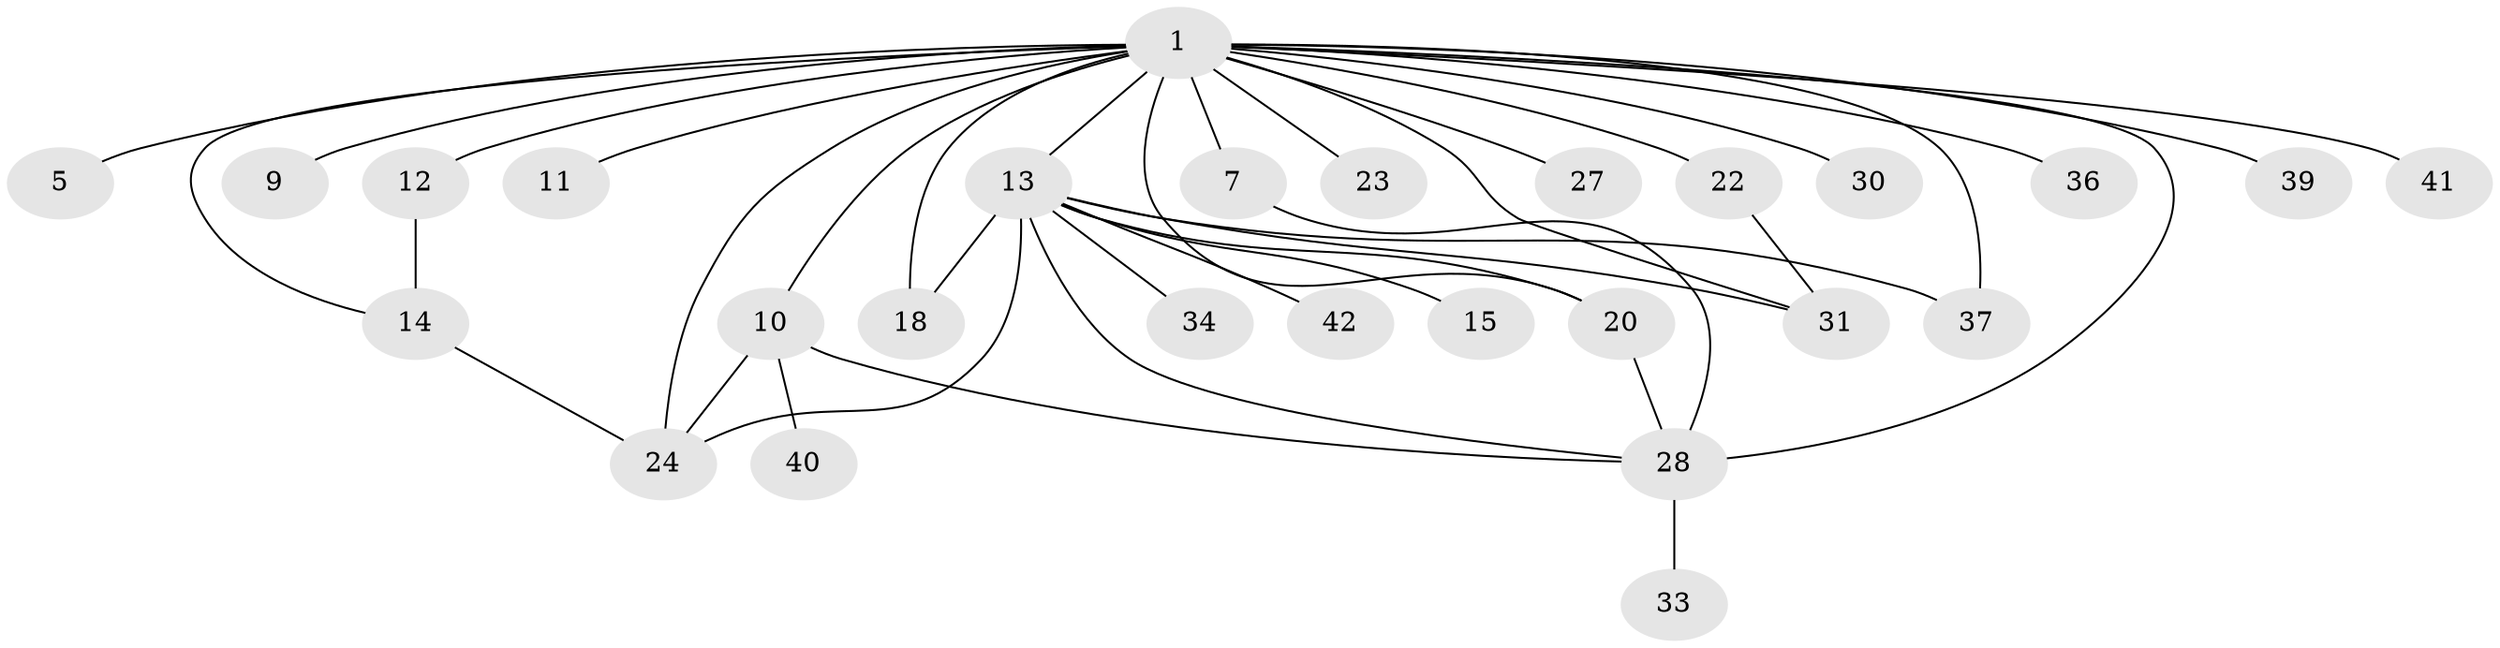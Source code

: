 // original degree distribution, {4: 0.14492753623188406, 6: 0.043478260869565216, 26: 0.014492753623188406, 1: 0.4057971014492754, 13: 0.014492753623188406, 3: 0.14492753623188406, 5: 0.028985507246376812, 14: 0.014492753623188406, 8: 0.014492753623188406, 2: 0.15942028985507245, 7: 0.014492753623188406}
// Generated by graph-tools (version 1.1) at 2025/18/03/04/25 18:18:26]
// undirected, 27 vertices, 39 edges
graph export_dot {
graph [start="1"]
  node [color=gray90,style=filled];
  1 [super="+16+3+2"];
  5;
  7 [super="+43"];
  9 [super="+57+25"];
  10 [super="+32+26"];
  11;
  12 [super="+54"];
  13 [super="+48"];
  14;
  15;
  18 [super="+51"];
  20 [super="+64"];
  22 [super="+59+68"];
  23;
  24 [super="+47"];
  27;
  28 [super="+29+53+66"];
  30;
  31 [super="+50+38"];
  33;
  34;
  36;
  37 [super="+61"];
  39;
  40;
  41 [super="+67+65"];
  42;
  1 -- 9;
  1 -- 12 [weight=2];
  1 -- 13 [weight=4];
  1 -- 20;
  1 -- 22 [weight=2];
  1 -- 23;
  1 -- 27;
  1 -- 31 [weight=2];
  1 -- 36;
  1 -- 37 [weight=2];
  1 -- 41;
  1 -- 18;
  1 -- 5;
  1 -- 39;
  1 -- 7 [weight=2];
  1 -- 10;
  1 -- 11;
  1 -- 14;
  1 -- 24 [weight=3];
  1 -- 28 [weight=2];
  1 -- 30;
  7 -- 28;
  10 -- 28;
  10 -- 24;
  10 -- 40;
  12 -- 14;
  13 -- 15;
  13 -- 18;
  13 -- 20;
  13 -- 34;
  13 -- 42;
  13 -- 37;
  13 -- 31;
  13 -- 28;
  13 -- 24;
  14 -- 24;
  20 -- 28;
  22 -- 31;
  28 -- 33;
}
